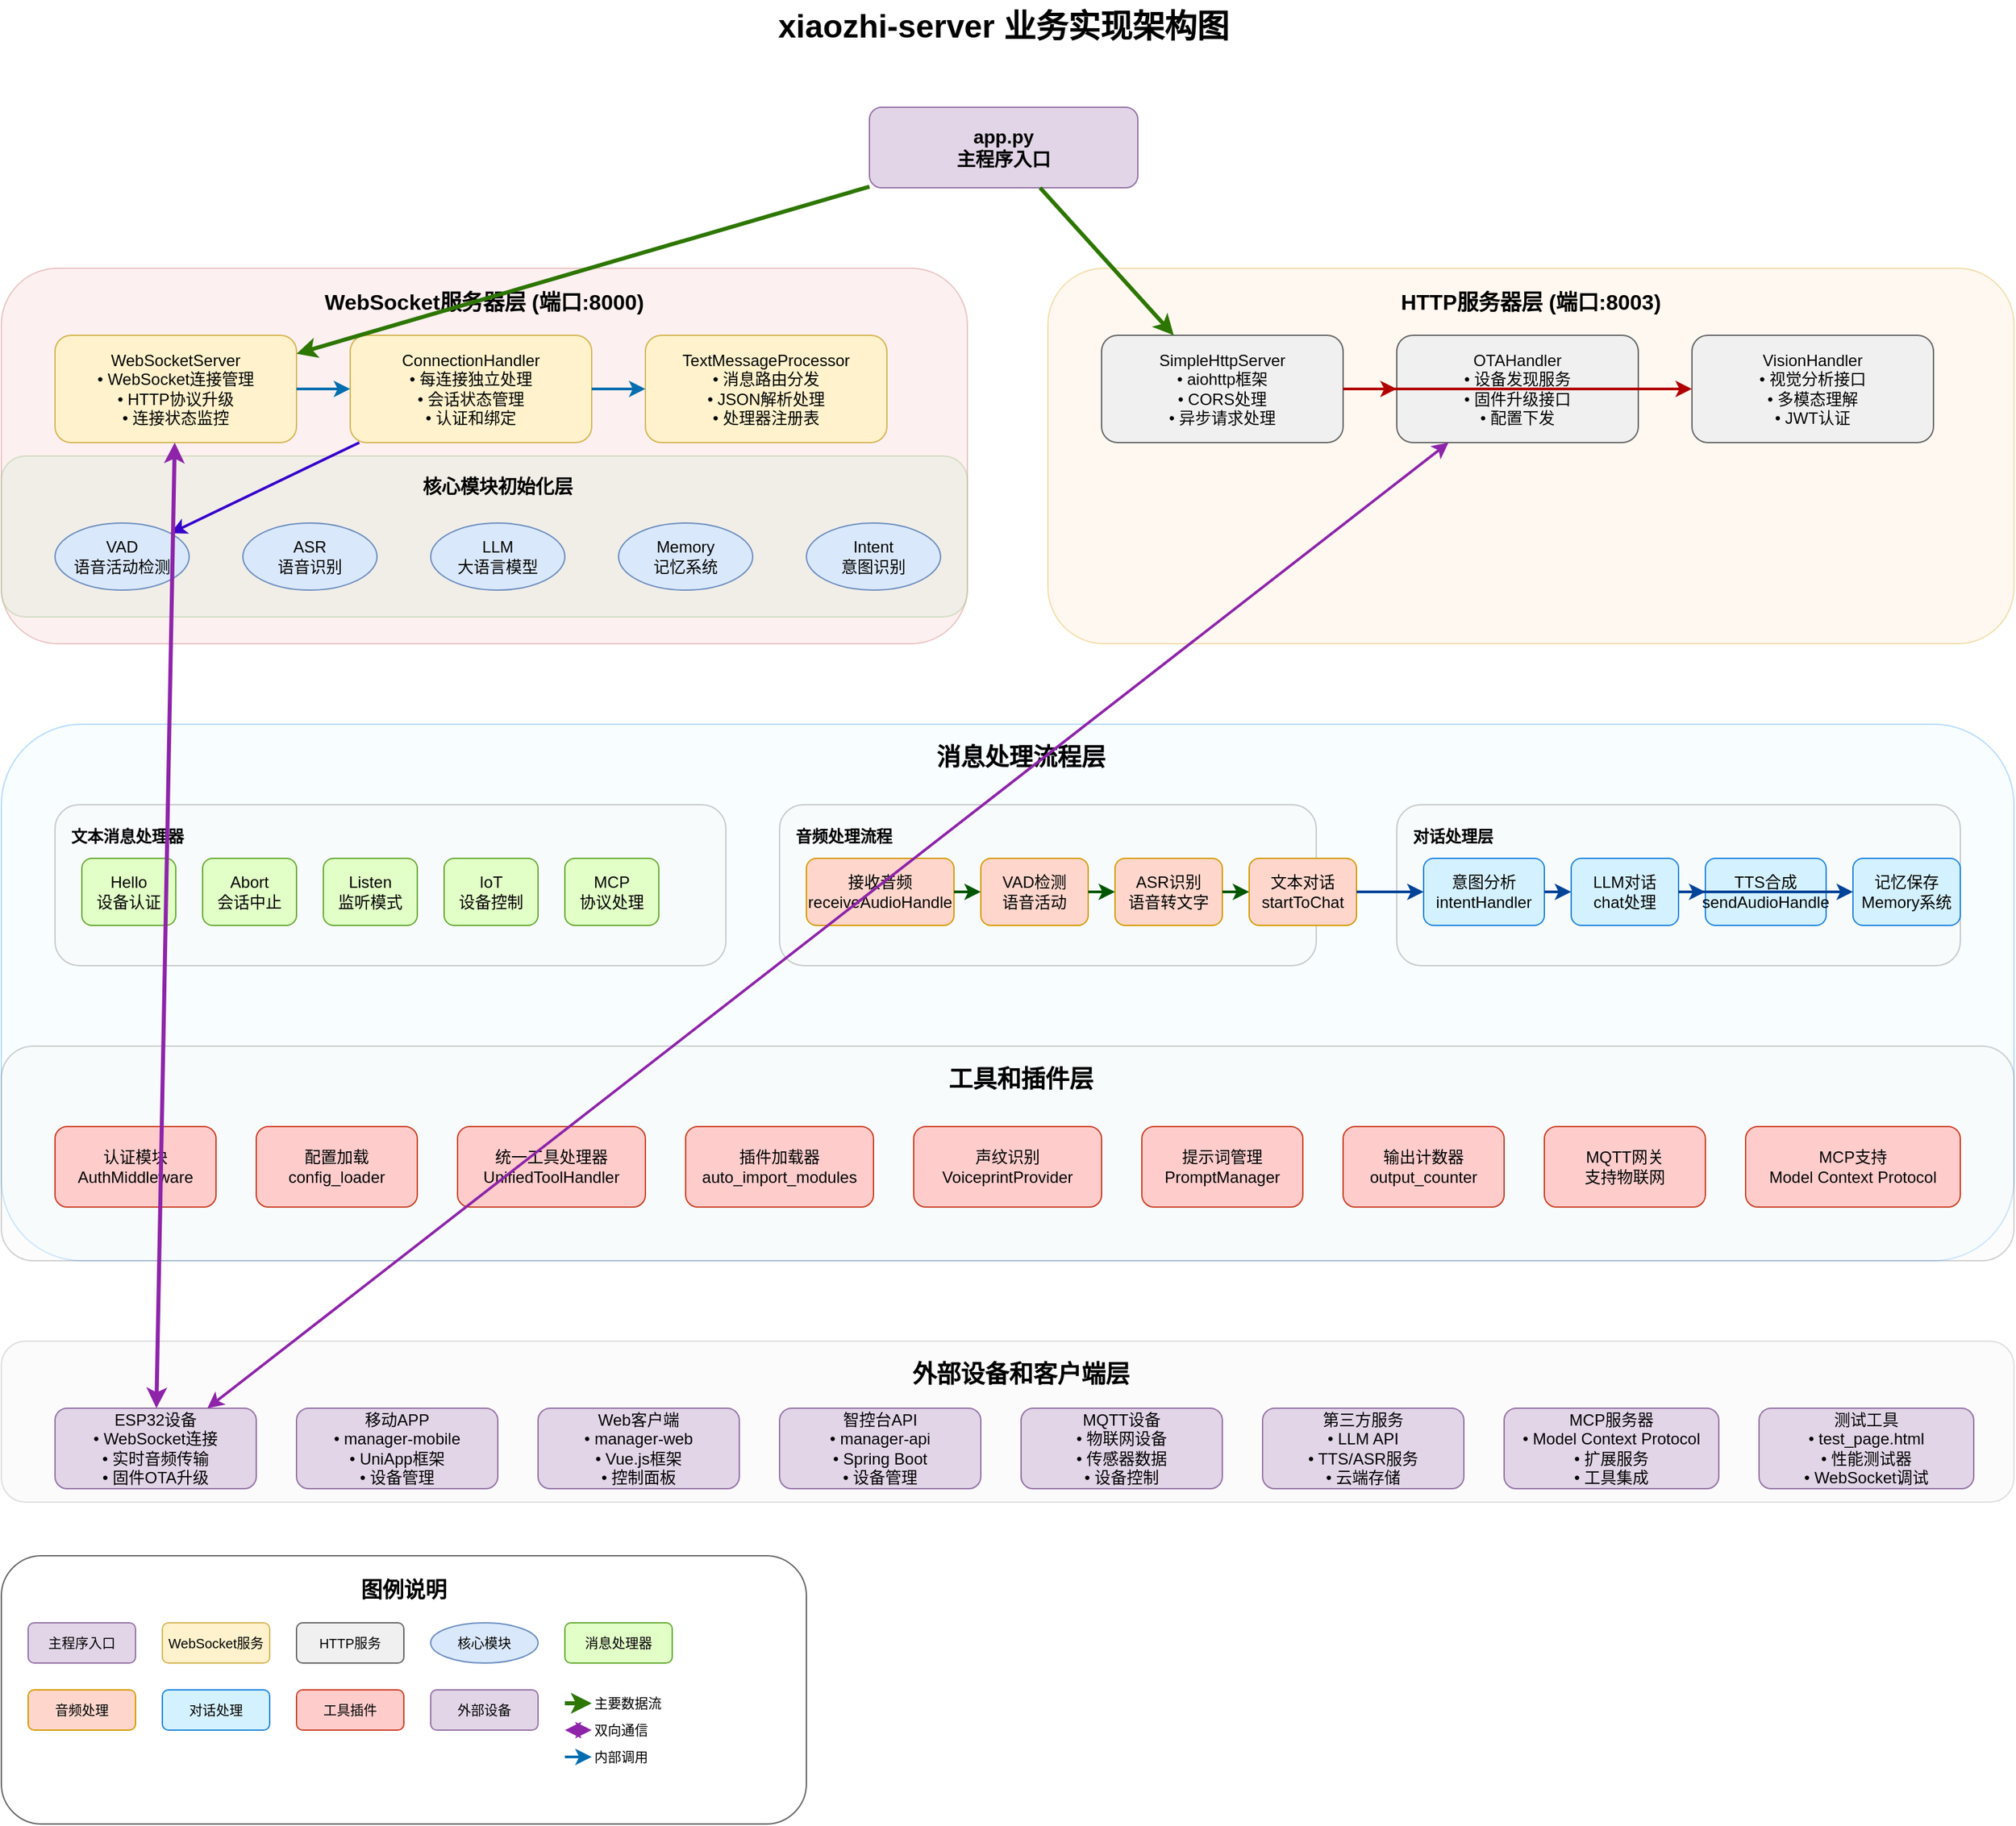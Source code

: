 <mxfile>
    <diagram name="xiaozhi-server业务架构" id="xiaozhi-server-business">
        <mxGraphModel dx="1772" dy="907" grid="1" gridSize="10" guides="1" tooltips="1" connect="1" arrows="1" fold="1" page="1" pageScale="1" pageWidth="1654" pageHeight="2339" math="0" shadow="0">
            <root>
                <mxCell id="0"/>
                <mxCell id="1" parent="0"/>
                <mxCell id="title" value="xiaozhi-server 业务实现架构图" style="text;html=1;strokeColor=none;fillColor=none;align=center;verticalAlign=middle;whiteSpace=wrap;rounded=0;fontSize=24;fontStyle=1;" parent="1" vertex="1">
                    <mxGeometry x="577" y="40" width="500" height="40" as="geometry"/>
                </mxCell>
                <mxCell id="main-app" value="app.py&#xa;主程序入口" style="rounded=1;whiteSpace=wrap;html=1;fillColor=#e1d5e7;strokeColor=#9673a6;fontSize=14;fontStyle=1;" parent="1" vertex="1">
                    <mxGeometry x="727" y="120" width="200" height="60" as="geometry"/>
                </mxCell>
                <mxCell id="websocket-layer" value="" style="rounded=1;whiteSpace=wrap;html=1;fillColor=#f8cecc;strokeColor=#b85450;opacity=30;" parent="1" vertex="1">
                    <mxGeometry x="80" y="240" width="720" height="280" as="geometry"/>
                </mxCell>
                <mxCell id="websocket-title" value="WebSocket服务器层 (端口:8000)" style="text;html=1;strokeColor=none;fillColor=none;align=center;verticalAlign=middle;whiteSpace=wrap;rounded=0;fontSize=16;fontStyle=1;" parent="1" vertex="1">
                    <mxGeometry x="280" y="250" width="320" height="30" as="geometry"/>
                </mxCell>
                <mxCell id="websocket-server" value="WebSocketServer&#xa;• WebSocket连接管理&#xa;• HTTP协议升级&#xa;• 连接状态监控" style="rounded=1;whiteSpace=wrap;html=1;fillColor=#fff2cc;strokeColor=#d6b656;" parent="1" vertex="1">
                    <mxGeometry x="120" y="290" width="180" height="80" as="geometry"/>
                </mxCell>
                <mxCell id="connection-handler" value="ConnectionHandler&#xa;• 每连接独立处理&#xa;• 会话状态管理&#xa;• 认证和绑定" style="rounded=1;whiteSpace=wrap;html=1;fillColor=#fff2cc;strokeColor=#d6b656;" parent="1" vertex="1">
                    <mxGeometry x="340" y="290" width="180" height="80" as="geometry"/>
                </mxCell>
                <mxCell id="text-processor" value="TextMessageProcessor&#xa;• 消息路由分发&#xa;• JSON解析处理&#xa;• 处理器注册表" style="rounded=1;whiteSpace=wrap;html=1;fillColor=#fff2cc;strokeColor=#d6b656;" parent="1" vertex="1">
                    <mxGeometry x="560" y="290" width="180" height="80" as="geometry"/>
                </mxCell>
                <mxCell id="modules-layer" value="" style="rounded=1;whiteSpace=wrap;html=1;fillColor=#d5e8d4;strokeColor=#82b366;opacity=30;" parent="1" vertex="1">
                    <mxGeometry x="80" y="380" width="720" height="120" as="geometry"/>
                </mxCell>
                <mxCell id="modules-title" value="核心模块初始化层" style="text;html=1;strokeColor=none;fillColor=none;align=center;verticalAlign=middle;whiteSpace=wrap;rounded=0;fontSize=14;fontStyle=1;" parent="1" vertex="1">
                    <mxGeometry x="350" y="390" width="200" height="25" as="geometry"/>
                </mxCell>
                <mxCell id="vad-module" value="VAD&#xa;语音活动检测" style="ellipse;whiteSpace=wrap;html=1;fillColor=#dae8fc;strokeColor=#6c8ebf;" parent="1" vertex="1">
                    <mxGeometry x="120" y="430" width="100" height="50" as="geometry"/>
                </mxCell>
                <mxCell id="asr-module" value="ASR&#xa;语音识别" style="ellipse;whiteSpace=wrap;html=1;fillColor=#dae8fc;strokeColor=#6c8ebf;" parent="1" vertex="1">
                    <mxGeometry x="260" y="430" width="100" height="50" as="geometry"/>
                </mxCell>
                <mxCell id="llm-module" value="LLM&#xa;大语言模型" style="ellipse;whiteSpace=wrap;html=1;fillColor=#dae8fc;strokeColor=#6c8ebf;" parent="1" vertex="1">
                    <mxGeometry x="400" y="430" width="100" height="50" as="geometry"/>
                </mxCell>
                <mxCell id="memory-module" value="Memory&#xa;记忆系统" style="ellipse;whiteSpace=wrap;html=1;fillColor=#dae8fc;strokeColor=#6c8ebf;" parent="1" vertex="1">
                    <mxGeometry x="540" y="430" width="100" height="50" as="geometry"/>
                </mxCell>
                <mxCell id="intent-module" value="Intent&#xa;意图识别" style="ellipse;whiteSpace=wrap;html=1;fillColor=#dae8fc;strokeColor=#6c8ebf;" parent="1" vertex="1">
                    <mxGeometry x="680" y="430" width="100" height="50" as="geometry"/>
                </mxCell>
                <mxCell id="http-layer" value="" style="rounded=1;whiteSpace=wrap;html=1;fillColor=#ffe6cc;strokeColor=#d79b00;opacity=30;" parent="1" vertex="1">
                    <mxGeometry x="860" y="240" width="720" height="280" as="geometry"/>
                </mxCell>
                <mxCell id="http-title" value="HTTP服务器层 (端口:8003)" style="text;html=1;strokeColor=none;fillColor=none;align=center;verticalAlign=middle;whiteSpace=wrap;rounded=0;fontSize=16;fontStyle=1;" parent="1" vertex="1">
                    <mxGeometry x="1060" y="250" width="320" height="30" as="geometry"/>
                </mxCell>
                <mxCell id="http-server" value="SimpleHttpServer&#xa;• aiohttp框架&#xa;• CORS处理&#xa;• 异步请求处理" style="rounded=1;whiteSpace=wrap;html=1;fillColor=#f0f0f0;strokeColor=#666666;" parent="1" vertex="1">
                    <mxGeometry x="900" y="290" width="180" height="80" as="geometry"/>
                </mxCell>
                <mxCell id="ota-handler" value="OTAHandler&#xa;• 设备发现服务&#xa;• 固件升级接口&#xa;• 配置下发" style="rounded=1;whiteSpace=wrap;html=1;fillColor=#f0f0f0;strokeColor=#666666;" parent="1" vertex="1">
                    <mxGeometry x="1120" y="290" width="180" height="80" as="geometry"/>
                </mxCell>
                <mxCell id="vision-handler" value="VisionHandler&#xa;• 视觉分析接口&#xa;• 多模态理解&#xa;• JWT认证" style="rounded=1;whiteSpace=wrap;html=1;fillColor=#f0f0f0;strokeColor=#666666;" parent="1" vertex="1">
                    <mxGeometry x="1340" y="290" width="180" height="80" as="geometry"/>
                </mxCell>
                <mxCell id="message-flow-layer" value="" style="rounded=1;whiteSpace=wrap;html=1;fillColor=#e6f7ff;strokeColor=#1890ff;opacity=30;" parent="1" vertex="1">
                    <mxGeometry x="80" y="580" width="1500" height="400" as="geometry"/>
                </mxCell>
                <mxCell id="message-flow-title" value="消息处理流程层" style="text;html=1;strokeColor=none;fillColor=none;align=center;verticalAlign=middle;whiteSpace=wrap;rounded=0;fontSize=18;fontStyle=1;" parent="1" vertex="1">
                    <mxGeometry x="740" y="590" width="200" height="30" as="geometry"/>
                </mxCell>
                <mxCell id="text-handlers" value="" style="rounded=1;whiteSpace=wrap;html=1;fillColor=#f9f9f9;strokeColor=#999999;opacity=50;" parent="1" vertex="1">
                    <mxGeometry x="120" y="640" width="500" height="120" as="geometry"/>
                </mxCell>
                <mxCell id="text-handlers-title" value="文本消息处理器" style="text;html=1;strokeColor=none;fillColor=none;align=left;verticalAlign=top;whiteSpace=wrap;rounded=0;fontSize=12;fontStyle=1;" parent="1" vertex="1">
                    <mxGeometry x="130" y="650" width="120" height="20" as="geometry"/>
                </mxCell>
                <mxCell id="hello-handler" value="Hello&#xa;设备认证" style="rounded=1;whiteSpace=wrap;html=1;fillColor=#e1ffc7;strokeColor=#67ab36;" parent="1" vertex="1">
                    <mxGeometry x="140" y="680" width="70" height="50" as="geometry"/>
                </mxCell>
                <mxCell id="abort-handler" value="Abort&#xa;会话中止" style="rounded=1;whiteSpace=wrap;html=1;fillColor=#e1ffc7;strokeColor=#67ab36;" parent="1" vertex="1">
                    <mxGeometry x="230" y="680" width="70" height="50" as="geometry"/>
                </mxCell>
                <mxCell id="listen-handler" value="Listen&#xa;监听模式" style="rounded=1;whiteSpace=wrap;html=1;fillColor=#e1ffc7;strokeColor=#67ab36;" parent="1" vertex="1">
                    <mxGeometry x="320" y="680" width="70" height="50" as="geometry"/>
                </mxCell>
                <mxCell id="iot-handler" value="IoT&#xa;设备控制" style="rounded=1;whiteSpace=wrap;html=1;fillColor=#e1ffc7;strokeColor=#67ab36;" parent="1" vertex="1">
                    <mxGeometry x="410" y="680" width="70" height="50" as="geometry"/>
                </mxCell>
                <mxCell id="mcp-handler" value="MCP&#xa;协议处理" style="rounded=1;whiteSpace=wrap;html=1;fillColor=#e1ffc7;strokeColor=#67ab36;" parent="1" vertex="1">
                    <mxGeometry x="500" y="680" width="70" height="50" as="geometry"/>
                </mxCell>
                <mxCell id="audio-flow" value="" style="rounded=1;whiteSpace=wrap;html=1;fillColor=#f9f9f9;strokeColor=#999999;opacity=50;" parent="1" vertex="1">
                    <mxGeometry x="660" y="640" width="400" height="120" as="geometry"/>
                </mxCell>
                <mxCell id="audio-flow-title" value="音频处理流程" style="text;html=1;strokeColor=none;fillColor=none;align=left;verticalAlign=top;whiteSpace=wrap;rounded=0;fontSize=12;fontStyle=1;" parent="1" vertex="1">
                    <mxGeometry x="670" y="650" width="120" height="20" as="geometry"/>
                </mxCell>
                <mxCell id="audio-receive" value="接收音频&#xa;receiveAudioHandle" style="rounded=1;whiteSpace=wrap;html=1;fillColor=#ffd6cc;strokeColor=#d79b00;" parent="1" vertex="1">
                    <mxGeometry x="680" y="680" width="110" height="50" as="geometry"/>
                </mxCell>
                <mxCell id="vad-process" value="VAD检测&#xa;语音活动" style="rounded=1;whiteSpace=wrap;html=1;fillColor=#ffd6cc;strokeColor=#d79b00;" parent="1" vertex="1">
                    <mxGeometry x="810" y="680" width="80" height="50" as="geometry"/>
                </mxCell>
                <mxCell id="asr-process" value="ASR识别&#xa;语音转文字" style="rounded=1;whiteSpace=wrap;html=1;fillColor=#ffd6cc;strokeColor=#d79b00;" parent="1" vertex="1">
                    <mxGeometry x="910" y="680" width="80" height="50" as="geometry"/>
                </mxCell>
                <mxCell id="text-chat" value="文本对话&#xa;startToChat" style="rounded=1;whiteSpace=wrap;html=1;fillColor=#ffd6cc;strokeColor=#d79b00;" parent="1" vertex="1">
                    <mxGeometry x="1010" y="680" width="80" height="50" as="geometry"/>
                </mxCell>
                <mxCell id="dialogue-layer" value="" style="rounded=1;whiteSpace=wrap;html=1;fillColor=#f9f9f9;strokeColor=#999999;opacity=50;" parent="1" vertex="1">
                    <mxGeometry x="1120" y="640" width="420" height="120" as="geometry"/>
                </mxCell>
                <mxCell id="dialogue-title" value="对话处理层" style="text;html=1;strokeColor=none;fillColor=none;align=left;verticalAlign=top;whiteSpace=wrap;rounded=0;fontSize=12;fontStyle=1;" parent="1" vertex="1">
                    <mxGeometry x="1130" y="650" width="120" height="20" as="geometry"/>
                </mxCell>
                <mxCell id="intent-process" value="意图分析&#xa;intentHandler" style="rounded=1;whiteSpace=wrap;html=1;fillColor=#d4f1ff;strokeColor=#1f85de;" parent="1" vertex="1">
                    <mxGeometry x="1140" y="680" width="90" height="50" as="geometry"/>
                </mxCell>
                <mxCell id="llm-chat" value="LLM对话&#xa;chat处理" style="rounded=1;whiteSpace=wrap;html=1;fillColor=#d4f1ff;strokeColor=#1f85de;" parent="1" vertex="1">
                    <mxGeometry x="1250" y="680" width="80" height="50" as="geometry"/>
                </mxCell>
                <mxCell id="tts-send" value="TTS合成&#xa;sendAudioHandle" style="rounded=1;whiteSpace=wrap;html=1;fillColor=#d4f1ff;strokeColor=#1f85de;" parent="1" vertex="1">
                    <mxGeometry x="1350" y="680" width="90" height="50" as="geometry"/>
                </mxCell>
                <mxCell id="memory-save" value="记忆保存&#xa;Memory系统" style="rounded=1;whiteSpace=wrap;html=1;fillColor=#d4f1ff;strokeColor=#1f85de;" parent="1" vertex="1">
                    <mxGeometry x="1460" y="680" width="80" height="50" as="geometry"/>
                </mxCell>
                <mxCell id="tools-layer" value="" style="rounded=1;whiteSpace=wrap;html=1;fillColor=#f5f5f5;strokeColor=#666666;opacity=30;" parent="1" vertex="1">
                    <mxGeometry x="80" y="820" width="1500" height="160" as="geometry"/>
                </mxCell>
                <mxCell id="tools-title" value="工具和插件层" style="text;html=1;strokeColor=none;fillColor=none;align=center;verticalAlign=middle;whiteSpace=wrap;rounded=0;fontSize=18;fontStyle=1;" parent="1" vertex="1">
                    <mxGeometry x="740" y="830" width="200" height="30" as="geometry"/>
                </mxCell>
                <mxCell id="auth-module" value="认证模块&#xa;AuthMiddleware" style="rounded=1;whiteSpace=wrap;html=1;fillColor=#ffcccc;strokeColor=#cc4125;" parent="1" vertex="1">
                    <mxGeometry x="120" y="880" width="120" height="60" as="geometry"/>
                </mxCell>
                <mxCell id="config-loader" value="配置加载&#xa;config_loader" style="rounded=1;whiteSpace=wrap;html=1;fillColor=#ffcccc;strokeColor=#cc4125;" parent="1" vertex="1">
                    <mxGeometry x="270" y="880" width="120" height="60" as="geometry"/>
                </mxCell>
                <mxCell id="tool-handler" value="统一工具处理器&#xa;UnifiedToolHandler" style="rounded=1;whiteSpace=wrap;html=1;fillColor=#ffcccc;strokeColor=#cc4125;" parent="1" vertex="1">
                    <mxGeometry x="420" y="880" width="140" height="60" as="geometry"/>
                </mxCell>
                <mxCell id="plugin-loader" value="插件加载器&#xa;auto_import_modules" style="rounded=1;whiteSpace=wrap;html=1;fillColor=#ffcccc;strokeColor=#cc4125;" parent="1" vertex="1">
                    <mxGeometry x="590" y="880" width="140" height="60" as="geometry"/>
                </mxCell>
                <mxCell id="voiceprint" value="声纹识别&#xa;VoiceprintProvider" style="rounded=1;whiteSpace=wrap;html=1;fillColor=#ffcccc;strokeColor=#cc4125;" parent="1" vertex="1">
                    <mxGeometry x="760" y="880" width="140" height="60" as="geometry"/>
                </mxCell>
                <mxCell id="prompt-manager" value="提示词管理&#xa;PromptManager" style="rounded=1;whiteSpace=wrap;html=1;fillColor=#ffcccc;strokeColor=#cc4125;" parent="1" vertex="1">
                    <mxGeometry x="930" y="880" width="120" height="60" as="geometry"/>
                </mxCell>
                <mxCell id="output-counter" value="输出计数器&#xa;output_counter" style="rounded=1;whiteSpace=wrap;html=1;fillColor=#ffcccc;strokeColor=#cc4125;" parent="1" vertex="1">
                    <mxGeometry x="1080" y="880" width="120" height="60" as="geometry"/>
                </mxCell>
                <mxCell id="mqtt-gateway" value="MQTT网关&#xa;支持物联网" style="rounded=1;whiteSpace=wrap;html=1;fillColor=#ffcccc;strokeColor=#cc4125;" parent="1" vertex="1">
                    <mxGeometry x="1230" y="880" width="120" height="60" as="geometry"/>
                </mxCell>
                <mxCell id="mcp-support" value="MCP支持&#xa;Model Context Protocol" style="rounded=1;whiteSpace=wrap;html=1;fillColor=#ffcccc;strokeColor=#cc4125;" parent="1" vertex="1">
                    <mxGeometry x="1380" y="880" width="160" height="60" as="geometry"/>
                </mxCell>
                <mxCell id="devices-layer" value="" style="rounded=1;whiteSpace=wrap;html=1;fillColor=#f0f0f0;strokeColor=#999999;opacity=30;" parent="1" vertex="1">
                    <mxGeometry x="80" y="1040" width="1500" height="120" as="geometry"/>
                </mxCell>
                <mxCell id="devices-title" value="外部设备和客户端层" style="text;html=1;strokeColor=none;fillColor=none;align=center;verticalAlign=middle;whiteSpace=wrap;rounded=0;fontSize=18;fontStyle=1;" parent="1" vertex="1">
                    <mxGeometry x="740" y="1050" width="200" height="30" as="geometry"/>
                </mxCell>
                <mxCell id="esp32-device" value="ESP32设备&#xa;• WebSocket连接&#xa;• 实时音频传输&#xa;• 固件OTA升级" style="rounded=1;whiteSpace=wrap;html=1;fillColor=#e1d5e7;strokeColor=#9673a6;" parent="1" vertex="1">
                    <mxGeometry x="120" y="1090" width="150" height="60" as="geometry"/>
                </mxCell>
                <mxCell id="mobile-app" value="移动APP&#xa;• manager-mobile&#xa;• UniApp框架&#xa;• 设备管理" style="rounded=1;whiteSpace=wrap;html=1;fillColor=#e1d5e7;strokeColor=#9673a6;" parent="1" vertex="1">
                    <mxGeometry x="300" y="1090" width="150" height="60" as="geometry"/>
                </mxCell>
                <mxCell id="web-client" value="Web客户端&#xa;• manager-web&#xa;• Vue.js框架&#xa;• 控制面板" style="rounded=1;whiteSpace=wrap;html=1;fillColor=#e1d5e7;strokeColor=#9673a6;" parent="1" vertex="1">
                    <mxGeometry x="480" y="1090" width="150" height="60" as="geometry"/>
                </mxCell>
                <mxCell id="manager-api" value="智控台API&#xa;• manager-api&#xa;• Spring Boot&#xa;• 设备管理" style="rounded=1;whiteSpace=wrap;html=1;fillColor=#e1d5e7;strokeColor=#9673a6;" parent="1" vertex="1">
                    <mxGeometry x="660" y="1090" width="150" height="60" as="geometry"/>
                </mxCell>
                <mxCell id="mqtt-device" value="MQTT设备&#xa;• 物联网设备&#xa;• 传感器数据&#xa;• 设备控制" style="rounded=1;whiteSpace=wrap;html=1;fillColor=#e1d5e7;strokeColor=#9673a6;" parent="1" vertex="1">
                    <mxGeometry x="840" y="1090" width="150" height="60" as="geometry"/>
                </mxCell>
                <mxCell id="third-party" value="第三方服务&#xa;• LLM API&#xa;• TTS/ASR服务&#xa;• 云端存储" style="rounded=1;whiteSpace=wrap;html=1;fillColor=#e1d5e7;strokeColor=#9673a6;" parent="1" vertex="1">
                    <mxGeometry x="1020" y="1090" width="150" height="60" as="geometry"/>
                </mxCell>
                <mxCell id="mcp-servers" value="MCP服务器&#xa;• Model Context Protocol&#xa;• 扩展服务&#xa;• 工具集成" style="rounded=1;whiteSpace=wrap;html=1;fillColor=#e1d5e7;strokeColor=#9673a6;" parent="1" vertex="1">
                    <mxGeometry x="1200" y="1090" width="160" height="60" as="geometry"/>
                </mxCell>
                <mxCell id="test-tools" value="测试工具&#xa;• test_page.html&#xa;• 性能测试器&#xa;• WebSocket调试" style="rounded=1;whiteSpace=wrap;html=1;fillColor=#e1d5e7;strokeColor=#9673a6;" parent="1" vertex="1">
                    <mxGeometry x="1390" y="1090" width="160" height="60" as="geometry"/>
                </mxCell>
                <mxCell id="flow1" style="endArrow=classic;html=1;rounded=0;strokeWidth=3;fillColor=#60a917;strokeColor=#2D7600;" parent="1" source="main-app" target="websocket-server" edge="1">
                    <mxGeometry width="50" height="50" relative="1" as="geometry">
                        <mxPoint x="727" y="180" as="sourcePoint"/>
                        <mxPoint x="210" y="290" as="targetPoint"/>
                    </mxGeometry>
                </mxCell>
                <mxCell id="flow2" style="endArrow=classic;html=1;rounded=0;strokeWidth=3;fillColor=#60a917;strokeColor=#2D7600;" parent="1" source="main-app" target="http-server" edge="1">
                    <mxGeometry width="50" height="50" relative="1" as="geometry">
                        <mxPoint x="927" y="180" as="sourcePoint"/>
                        <mxPoint x="990" y="290" as="targetPoint"/>
                    </mxGeometry>
                </mxCell>
                <mxCell id="flow3" style="endArrow=classic;html=1;rounded=0;strokeWidth=2;fillColor=#1ba1e2;strokeColor=#006EAF;" parent="1" source="websocket-server" target="connection-handler" edge="1">
                    <mxGeometry width="50" height="50" relative="1" as="geometry">
                        <mxPoint x="300" y="330" as="sourcePoint"/>
                        <mxPoint x="340" y="330" as="targetPoint"/>
                    </mxGeometry>
                </mxCell>
                <mxCell id="flow4" style="endArrow=classic;html=1;rounded=0;strokeWidth=2;fillColor=#1ba1e2;strokeColor=#006EAF;" parent="1" source="connection-handler" target="text-processor" edge="1">
                    <mxGeometry width="50" height="50" relative="1" as="geometry">
                        <mxPoint x="520" y="330" as="sourcePoint"/>
                        <mxPoint x="560" y="330" as="targetPoint"/>
                    </mxGeometry>
                </mxCell>
                <mxCell id="flow5" style="endArrow=classic;html=1;rounded=0;strokeWidth=2;fillColor=#6a00ff;strokeColor=#3700CC;" parent="1" source="connection-handler" target="vad-module" edge="1">
                    <mxGeometry width="50" height="50" relative="1" as="geometry">
                        <mxPoint x="430" y="370" as="sourcePoint"/>
                        <mxPoint x="170" y="430" as="targetPoint"/>
                    </mxGeometry>
                </mxCell>
                <mxCell id="flow6" style="endArrow=classic;html=1;rounded=0;strokeWidth=2;fillColor=#e85d75;strokeColor=#B20000;" parent="1" source="http-server" target="ota-handler" edge="1">
                    <mxGeometry width="50" height="50" relative="1" as="geometry">
                        <mxPoint x="1080" y="330" as="sourcePoint"/>
                        <mxPoint x="1120" y="330" as="targetPoint"/>
                    </mxGeometry>
                </mxCell>
                <mxCell id="flow7" style="endArrow=classic;html=1;rounded=0;strokeWidth=2;fillColor=#e85d75;strokeColor=#B20000;" parent="1" source="http-server" target="vision-handler" edge="1">
                    <mxGeometry width="50" height="50" relative="1" as="geometry">
                        <mxPoint x="1080" y="330" as="sourcePoint"/>
                        <mxPoint x="1340" y="330" as="targetPoint"/>
                    </mxGeometry>
                </mxCell>
                <mxCell id="flow8" style="endArrow=classic;html=1;rounded=0;strokeWidth=2;fillColor=#008a00;strokeColor=#005700;" parent="1" source="audio-receive" target="vad-process" edge="1">
                    <mxGeometry width="50" height="50" relative="1" as="geometry">
                        <mxPoint x="790" y="705" as="sourcePoint"/>
                        <mxPoint x="810" y="705" as="targetPoint"/>
                    </mxGeometry>
                </mxCell>
                <mxCell id="flow9" style="endArrow=classic;html=1;rounded=0;strokeWidth=2;fillColor=#008a00;strokeColor=#005700;" parent="1" source="vad-process" target="asr-process" edge="1">
                    <mxGeometry width="50" height="50" relative="1" as="geometry">
                        <mxPoint x="890" y="705" as="sourcePoint"/>
                        <mxPoint x="910" y="705" as="targetPoint"/>
                    </mxGeometry>
                </mxCell>
                <mxCell id="flow10" style="endArrow=classic;html=1;rounded=0;strokeWidth=2;fillColor=#008a00;strokeColor=#005700;" parent="1" source="asr-process" target="text-chat" edge="1">
                    <mxGeometry width="50" height="50" relative="1" as="geometry">
                        <mxPoint x="990" y="705" as="sourcePoint"/>
                        <mxPoint x="1010" y="705" as="targetPoint"/>
                    </mxGeometry>
                </mxCell>
                <mxCell id="flow11" style="endArrow=classic;html=1;rounded=0;strokeWidth=2;fillColor=#0066cc;strokeColor=#004499;" parent="1" source="text-chat" target="intent-process" edge="1">
                    <mxGeometry width="50" height="50" relative="1" as="geometry">
                        <mxPoint x="1090" y="705" as="sourcePoint"/>
                        <mxPoint x="1140" y="705" as="targetPoint"/>
                    </mxGeometry>
                </mxCell>
                <mxCell id="flow12" style="endArrow=classic;html=1;rounded=0;strokeWidth=2;fillColor=#0066cc;strokeColor=#004499;" parent="1" source="intent-process" target="llm-chat" edge="1">
                    <mxGeometry width="50" height="50" relative="1" as="geometry">
                        <mxPoint x="1230" y="705" as="sourcePoint"/>
                        <mxPoint x="1250" y="705" as="targetPoint"/>
                    </mxGeometry>
                </mxCell>
                <mxCell id="flow13" style="endArrow=classic;html=1;rounded=0;strokeWidth=2;fillColor=#0066cc;strokeColor=#004499;" parent="1" source="llm-chat" target="tts-send" edge="1">
                    <mxGeometry width="50" height="50" relative="1" as="geometry">
                        <mxPoint x="1330" y="705" as="sourcePoint"/>
                        <mxPoint x="1350" y="705" as="targetPoint"/>
                    </mxGeometry>
                </mxCell>
                <mxCell id="flow14" style="endArrow=classic;html=1;rounded=0;strokeWidth=2;fillColor=#0066cc;strokeColor=#004499;" parent="1" source="llm-chat" target="memory-save" edge="1">
                    <mxGeometry width="50" height="50" relative="1" as="geometry">
                        <mxPoint x="1330" y="705" as="sourcePoint"/>
                        <mxPoint x="1460" y="705" as="targetPoint"/>
                    </mxGeometry>
                </mxCell>
                <mxCell id="flow15" style="endArrow=classic;html=1;rounded=0;strokeWidth=3;strokeColor=#8E24AA;startArrow=classic;startFill=1;" parent="1" source="esp32-device" target="websocket-server" edge="1">
                    <mxGeometry width="50" height="50" relative="1" as="geometry">
                        <mxPoint x="195" y="1090" as="sourcePoint"/>
                        <mxPoint x="210" y="370" as="targetPoint"/>
                    </mxGeometry>
                </mxCell>
                <mxCell id="flow16" style="endArrow=classic;html=1;rounded=0;strokeWidth=2;strokeColor=#8E24AA;startArrow=classic;startFill=1;" parent="1" source="esp32-device" target="ota-handler" edge="1">
                    <mxGeometry width="50" height="50" relative="1" as="geometry">
                        <mxPoint x="270" y="1090" as="sourcePoint"/>
                        <mxPoint x="1210" y="370" as="targetPoint"/>
                    </mxGeometry>
                </mxCell>
                <mxCell id="legend-box" value="" style="rounded=1;whiteSpace=wrap;html=1;fillColor=#ffffff;strokeColor=#666666;" parent="1" vertex="1">
                    <mxGeometry x="80" y="1200" width="600" height="200" as="geometry"/>
                </mxCell>
                <mxCell id="legend-title" value="图例说明" style="text;html=1;strokeColor=none;fillColor=none;align=center;verticalAlign=middle;whiteSpace=wrap;rounded=0;fontSize=16;fontStyle=1;" parent="1" vertex="1">
                    <mxGeometry x="330" y="1210" width="100" height="30" as="geometry"/>
                </mxCell>
                <mxCell id="legend1" value="主程序入口" style="rounded=1;whiteSpace=wrap;html=1;fillColor=#e1d5e7;strokeColor=#9673a6;fontSize=10;" parent="1" vertex="1">
                    <mxGeometry x="100" y="1250" width="80" height="30" as="geometry"/>
                </mxCell>
                <mxCell id="legend2" value="WebSocket服务" style="rounded=1;whiteSpace=wrap;html=1;fillColor=#fff2cc;strokeColor=#d6b656;fontSize=10;" parent="1" vertex="1">
                    <mxGeometry x="200" y="1250" width="80" height="30" as="geometry"/>
                </mxCell>
                <mxCell id="legend3" value="HTTP服务" style="rounded=1;whiteSpace=wrap;html=1;fillColor=#f0f0f0;strokeColor=#666666;fontSize=10;" parent="1" vertex="1">
                    <mxGeometry x="300" y="1250" width="80" height="30" as="geometry"/>
                </mxCell>
                <mxCell id="legend4" value="核心模块" style="ellipse;whiteSpace=wrap;html=1;fillColor=#dae8fc;strokeColor=#6c8ebf;fontSize=10;" parent="1" vertex="1">
                    <mxGeometry x="400" y="1250" width="80" height="30" as="geometry"/>
                </mxCell>
                <mxCell id="legend5" value="消息处理器" style="rounded=1;whiteSpace=wrap;html=1;fillColor=#e1ffc7;strokeColor=#67ab36;fontSize=10;" parent="1" vertex="1">
                    <mxGeometry x="500" y="1250" width="80" height="30" as="geometry"/>
                </mxCell>
                <mxCell id="legend6" value="音频处理" style="rounded=1;whiteSpace=wrap;html=1;fillColor=#ffd6cc;strokeColor=#d79b00;fontSize=10;" parent="1" vertex="1">
                    <mxGeometry x="100" y="1300" width="80" height="30" as="geometry"/>
                </mxCell>
                <mxCell id="legend7" value="对话处理" style="rounded=1;whiteSpace=wrap;html=1;fillColor=#d4f1ff;strokeColor=#1f85de;fontSize=10;" parent="1" vertex="1">
                    <mxGeometry x="200" y="1300" width="80" height="30" as="geometry"/>
                </mxCell>
                <mxCell id="legend8" value="工具插件" style="rounded=1;whiteSpace=wrap;html=1;fillColor=#ffcccc;strokeColor=#cc4125;fontSize=10;" parent="1" vertex="1">
                    <mxGeometry x="300" y="1300" width="80" height="30" as="geometry"/>
                </mxCell>
                <mxCell id="legend9" value="外部设备" style="rounded=1;whiteSpace=wrap;html=1;fillColor=#e1d5e7;strokeColor=#9673a6;fontSize=10;" parent="1" vertex="1">
                    <mxGeometry x="400" y="1300" width="80" height="30" as="geometry"/>
                </mxCell>
                <mxCell id="flow-legend1" value="主要数据流" style="text;html=1;strokeColor=none;fillColor=none;align=left;verticalAlign=middle;whiteSpace=wrap;rounded=0;fontSize=10;" parent="1" vertex="1">
                    <mxGeometry x="520" y="1300" width="80" height="20" as="geometry"/>
                </mxCell>
                <mxCell id="flow-line1" style="endArrow=classic;html=1;rounded=0;strokeWidth=3;fillColor=#60a917;strokeColor=#2D7600;" parent="1" edge="1">
                    <mxGeometry width="50" height="50" relative="1" as="geometry">
                        <mxPoint x="500" y="1310" as="sourcePoint"/>
                        <mxPoint x="520" y="1310" as="targetPoint"/>
                    </mxGeometry>
                </mxCell>
                <mxCell id="flow-legend2" value="双向通信" style="text;html=1;strokeColor=none;fillColor=none;align=left;verticalAlign=middle;whiteSpace=wrap;rounded=0;fontSize=10;" parent="1" vertex="1">
                    <mxGeometry x="520" y="1320" width="80" height="20" as="geometry"/>
                </mxCell>
                <mxCell id="flow-line2" style="endArrow=classic;html=1;rounded=0;strokeWidth=2;strokeColor=#8E24AA;startArrow=classic;startFill=1;" parent="1" edge="1">
                    <mxGeometry width="50" height="50" relative="1" as="geometry">
                        <mxPoint x="500" y="1330" as="sourcePoint"/>
                        <mxPoint x="520" y="1330" as="targetPoint"/>
                    </mxGeometry>
                </mxCell>
                <mxCell id="flow-legend3" value="内部调用" style="text;html=1;strokeColor=none;fillColor=none;align=left;verticalAlign=middle;whiteSpace=wrap;rounded=0;fontSize=10;" parent="1" vertex="1">
                    <mxGeometry x="520" y="1340" width="80" height="20" as="geometry"/>
                </mxCell>
                <mxCell id="flow-line3" style="endArrow=classic;html=1;rounded=0;strokeWidth=2;fillColor=#1ba1e2;strokeColor=#006EAF;" parent="1" edge="1">
                    <mxGeometry width="50" height="50" relative="1" as="geometry">
                        <mxPoint x="500" y="1350" as="sourcePoint"/>
                        <mxPoint x="520" y="1350" as="targetPoint"/>
                    </mxGeometry>
                </mxCell>
            </root>
        </mxGraphModel>
    </diagram>
</mxfile>